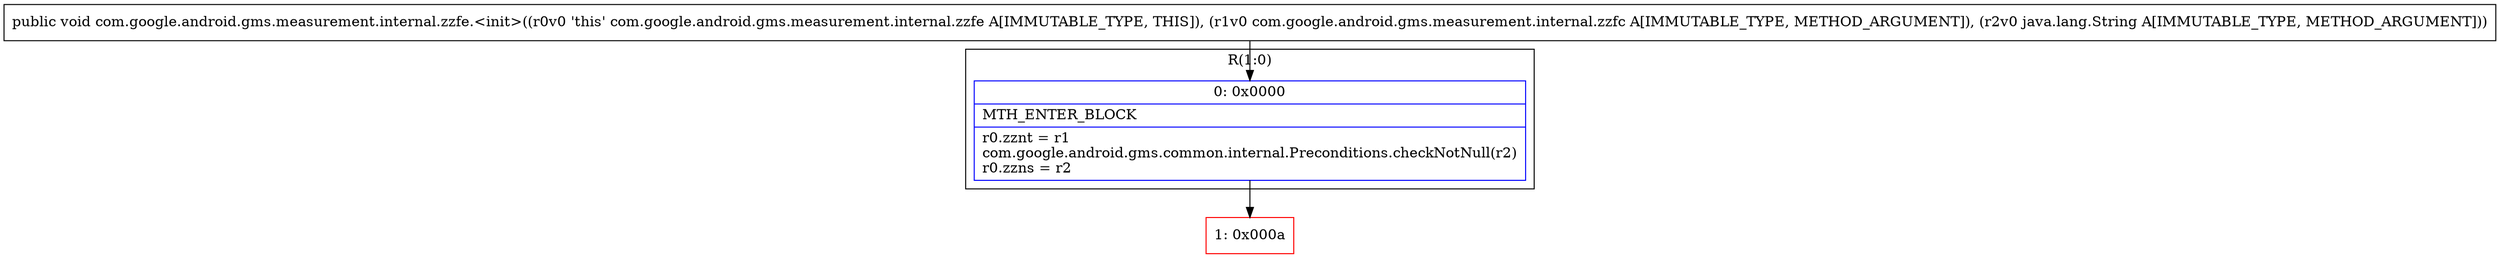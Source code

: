 digraph "CFG forcom.google.android.gms.measurement.internal.zzfe.\<init\>(Lcom\/google\/android\/gms\/measurement\/internal\/zzfc;Ljava\/lang\/String;)V" {
subgraph cluster_Region_1391988780 {
label = "R(1:0)";
node [shape=record,color=blue];
Node_0 [shape=record,label="{0\:\ 0x0000|MTH_ENTER_BLOCK\l|r0.zznt = r1\lcom.google.android.gms.common.internal.Preconditions.checkNotNull(r2)\lr0.zzns = r2\l}"];
}
Node_1 [shape=record,color=red,label="{1\:\ 0x000a}"];
MethodNode[shape=record,label="{public void com.google.android.gms.measurement.internal.zzfe.\<init\>((r0v0 'this' com.google.android.gms.measurement.internal.zzfe A[IMMUTABLE_TYPE, THIS]), (r1v0 com.google.android.gms.measurement.internal.zzfc A[IMMUTABLE_TYPE, METHOD_ARGUMENT]), (r2v0 java.lang.String A[IMMUTABLE_TYPE, METHOD_ARGUMENT])) }"];
MethodNode -> Node_0;
Node_0 -> Node_1;
}

